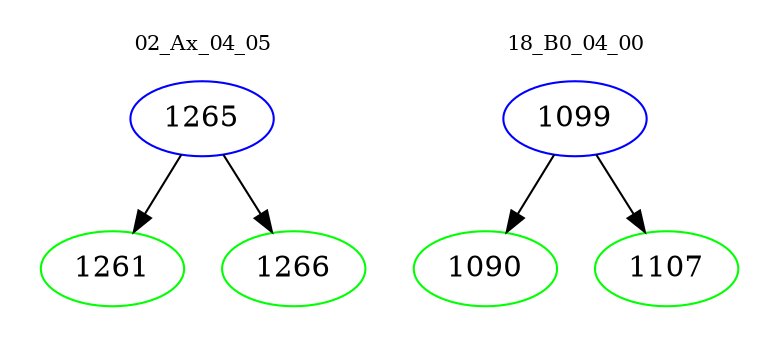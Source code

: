 digraph{
subgraph cluster_0 {
color = white
label = "02_Ax_04_05";
fontsize=10;
T0_1265 [label="1265", color="blue"]
T0_1265 -> T0_1261 [color="black"]
T0_1261 [label="1261", color="green"]
T0_1265 -> T0_1266 [color="black"]
T0_1266 [label="1266", color="green"]
}
subgraph cluster_1 {
color = white
label = "18_B0_04_00";
fontsize=10;
T1_1099 [label="1099", color="blue"]
T1_1099 -> T1_1090 [color="black"]
T1_1090 [label="1090", color="green"]
T1_1099 -> T1_1107 [color="black"]
T1_1107 [label="1107", color="green"]
}
}
